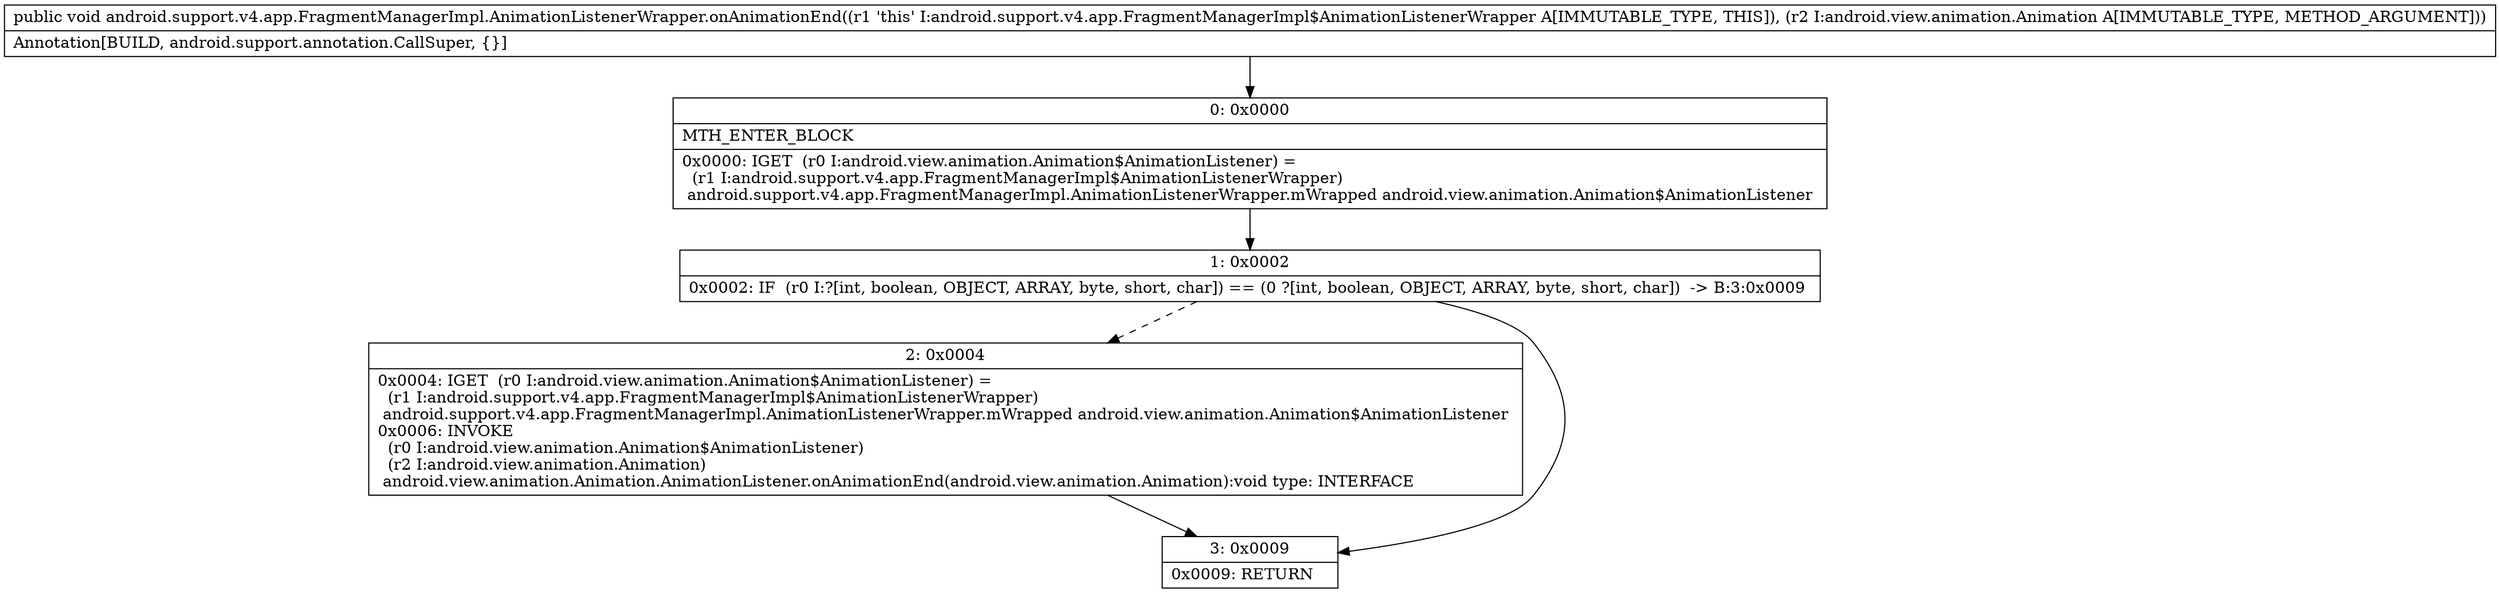 digraph "CFG forandroid.support.v4.app.FragmentManagerImpl.AnimationListenerWrapper.onAnimationEnd(Landroid\/view\/animation\/Animation;)V" {
Node_0 [shape=record,label="{0\:\ 0x0000|MTH_ENTER_BLOCK\l|0x0000: IGET  (r0 I:android.view.animation.Animation$AnimationListener) = \l  (r1 I:android.support.v4.app.FragmentManagerImpl$AnimationListenerWrapper)\l android.support.v4.app.FragmentManagerImpl.AnimationListenerWrapper.mWrapped android.view.animation.Animation$AnimationListener \l}"];
Node_1 [shape=record,label="{1\:\ 0x0002|0x0002: IF  (r0 I:?[int, boolean, OBJECT, ARRAY, byte, short, char]) == (0 ?[int, boolean, OBJECT, ARRAY, byte, short, char])  \-\> B:3:0x0009 \l}"];
Node_2 [shape=record,label="{2\:\ 0x0004|0x0004: IGET  (r0 I:android.view.animation.Animation$AnimationListener) = \l  (r1 I:android.support.v4.app.FragmentManagerImpl$AnimationListenerWrapper)\l android.support.v4.app.FragmentManagerImpl.AnimationListenerWrapper.mWrapped android.view.animation.Animation$AnimationListener \l0x0006: INVOKE  \l  (r0 I:android.view.animation.Animation$AnimationListener)\l  (r2 I:android.view.animation.Animation)\l android.view.animation.Animation.AnimationListener.onAnimationEnd(android.view.animation.Animation):void type: INTERFACE \l}"];
Node_3 [shape=record,label="{3\:\ 0x0009|0x0009: RETURN   \l}"];
MethodNode[shape=record,label="{public void android.support.v4.app.FragmentManagerImpl.AnimationListenerWrapper.onAnimationEnd((r1 'this' I:android.support.v4.app.FragmentManagerImpl$AnimationListenerWrapper A[IMMUTABLE_TYPE, THIS]), (r2 I:android.view.animation.Animation A[IMMUTABLE_TYPE, METHOD_ARGUMENT]))  | Annotation[BUILD, android.support.annotation.CallSuper, \{\}]\l}"];
MethodNode -> Node_0;
Node_0 -> Node_1;
Node_1 -> Node_2[style=dashed];
Node_1 -> Node_3;
Node_2 -> Node_3;
}

